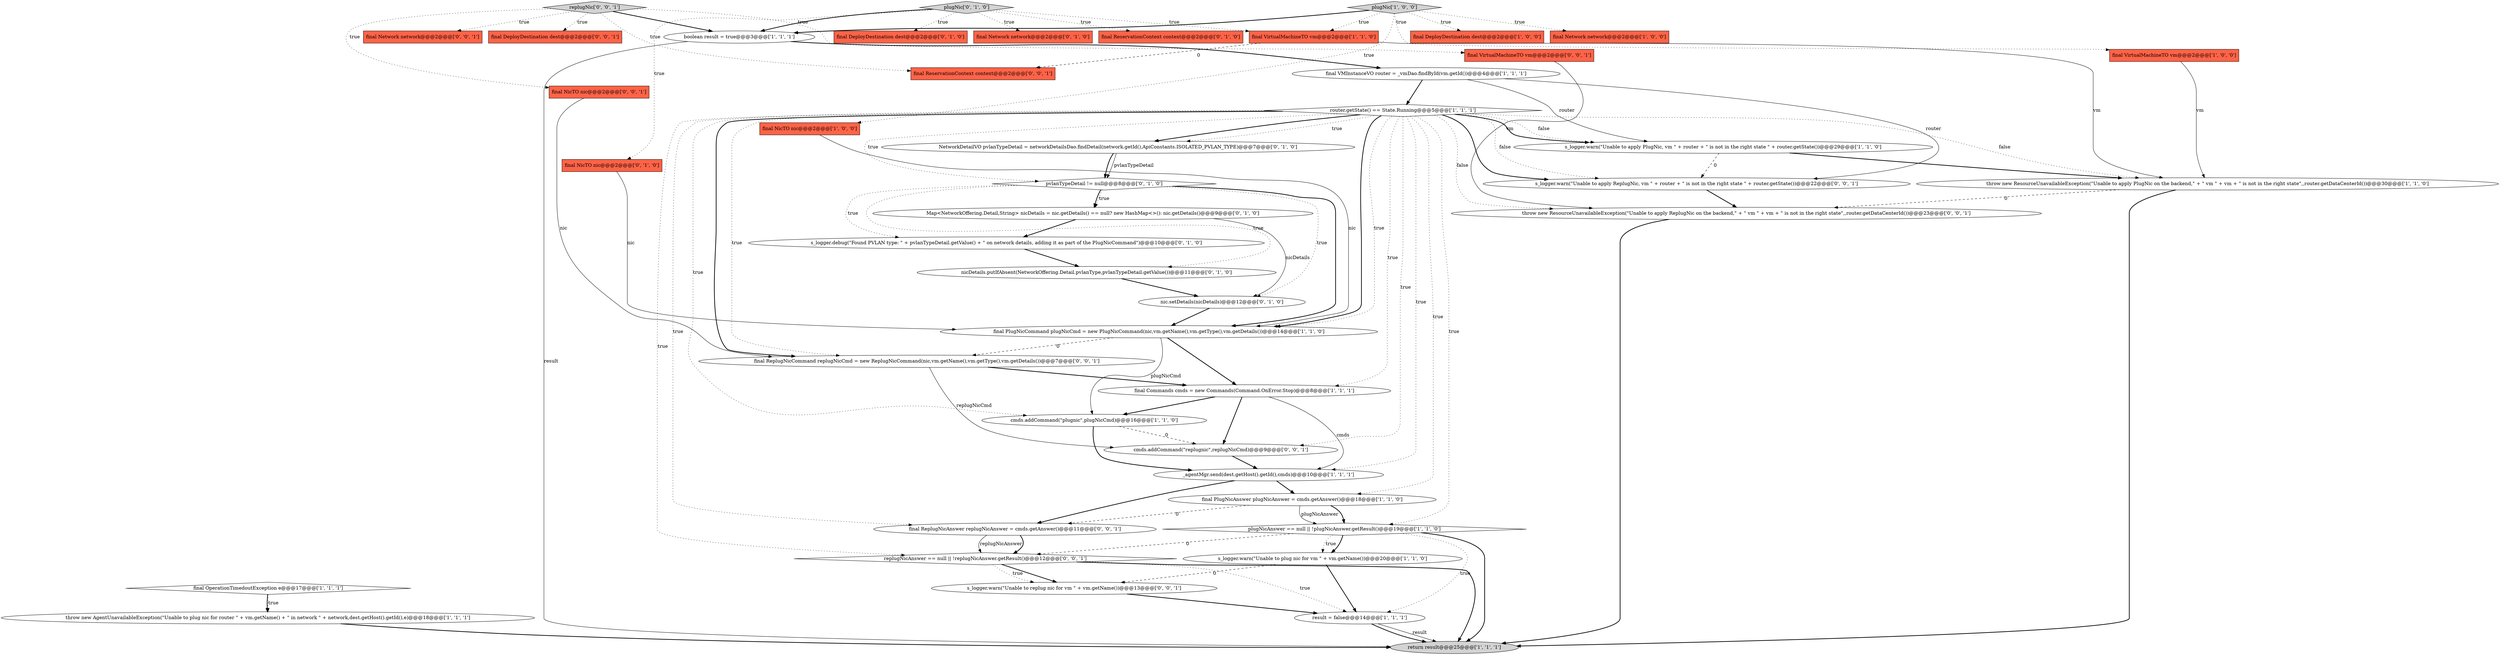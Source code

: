 digraph {
8 [style = filled, label = "router.getState() == State.Running@@@5@@@['1', '1', '1']", fillcolor = white, shape = diamond image = "AAA0AAABBB1BBB"];
16 [style = filled, label = "throw new AgentUnavailableException(\"Unable to plug nic for router \" + vm.getName() + \" in network \" + network,dest.getHost().getId(),e)@@@18@@@['1', '1', '1']", fillcolor = white, shape = ellipse image = "AAA0AAABBB1BBB"];
33 [style = filled, label = "s_logger.warn(\"Unable to replug nic for vm \" + vm.getName())@@@13@@@['0', '0', '1']", fillcolor = white, shape = ellipse image = "AAA0AAABBB3BBB"];
2 [style = filled, label = "final NicTO nic@@@2@@@['1', '0', '0']", fillcolor = tomato, shape = box image = "AAA0AAABBB1BBB"];
36 [style = filled, label = "final Network network@@@2@@@['0', '0', '1']", fillcolor = tomato, shape = box image = "AAA0AAABBB3BBB"];
23 [style = filled, label = "final DeployDestination dest@@@2@@@['0', '1', '0']", fillcolor = tomato, shape = box image = "AAA0AAABBB2BBB"];
37 [style = filled, label = "replugNicAnswer == null || !replugNicAnswer.getResult()@@@12@@@['0', '0', '1']", fillcolor = white, shape = diamond image = "AAA0AAABBB3BBB"];
14 [style = filled, label = "final OperationTimedoutException e@@@17@@@['1', '1', '1']", fillcolor = white, shape = diamond image = "AAA0AAABBB1BBB"];
35 [style = filled, label = "cmds.addCommand(\"replugnic\",replugNicCmd)@@@9@@@['0', '0', '1']", fillcolor = white, shape = ellipse image = "AAA0AAABBB3BBB"];
34 [style = filled, label = "replugNic['0', '0', '1']", fillcolor = lightgray, shape = diamond image = "AAA0AAABBB3BBB"];
24 [style = filled, label = "plugNic['0', '1', '0']", fillcolor = lightgray, shape = diamond image = "AAA0AAABBB2BBB"];
3 [style = filled, label = "final PlugNicCommand plugNicCmd = new PlugNicCommand(nic,vm.getName(),vm.getType(),vm.getDetails())@@@14@@@['1', '1', '0']", fillcolor = white, shape = ellipse image = "AAA0AAABBB1BBB"];
42 [style = filled, label = "final NicTO nic@@@2@@@['0', '0', '1']", fillcolor = tomato, shape = box image = "AAA0AAABBB3BBB"];
20 [style = filled, label = "throw new ResourceUnavailableException(\"Unable to apply PlugNic on the backend,\" + \" vm \" + vm + \" is not in the right state\",,router.getDataCenterId())@@@30@@@['1', '1', '0']", fillcolor = white, shape = ellipse image = "AAA0AAABBB1BBB"];
21 [style = filled, label = "return result@@@25@@@['1', '1', '1']", fillcolor = lightgray, shape = ellipse image = "AAA0AAABBB1BBB"];
28 [style = filled, label = "pvlanTypeDetail != null@@@8@@@['0', '1', '0']", fillcolor = white, shape = diamond image = "AAA1AAABBB2BBB"];
25 [style = filled, label = "NetworkDetailVO pvlanTypeDetail = networkDetailsDao.findDetail(network.getId(),ApiConstants.ISOLATED_PVLAN_TYPE)@@@7@@@['0', '1', '0']", fillcolor = white, shape = ellipse image = "AAA1AAABBB2BBB"];
18 [style = filled, label = "final VirtualMachineTO vm@@@2@@@['1', '1', '0']", fillcolor = tomato, shape = box image = "AAA0AAABBB1BBB"];
10 [style = filled, label = "cmds.addCommand(\"plugnic\",plugNicCmd)@@@16@@@['1', '1', '0']", fillcolor = white, shape = ellipse image = "AAA0AAABBB1BBB"];
29 [style = filled, label = "final Network network@@@2@@@['0', '1', '0']", fillcolor = tomato, shape = box image = "AAA0AAABBB2BBB"];
27 [style = filled, label = "final NicTO nic@@@2@@@['0', '1', '0']", fillcolor = tomato, shape = box image = "AAA0AAABBB2BBB"];
39 [style = filled, label = "final ReplugNicCommand replugNicCmd = new ReplugNicCommand(nic,vm.getName(),vm.getType(),vm.getDetails())@@@7@@@['0', '0', '1']", fillcolor = white, shape = ellipse image = "AAA0AAABBB3BBB"];
43 [style = filled, label = "final DeployDestination dest@@@2@@@['0', '0', '1']", fillcolor = tomato, shape = box image = "AAA0AAABBB3BBB"];
17 [style = filled, label = "plugNic['1', '0', '0']", fillcolor = lightgray, shape = diamond image = "AAA0AAABBB1BBB"];
5 [style = filled, label = "final DeployDestination dest@@@2@@@['1', '0', '0']", fillcolor = tomato, shape = box image = "AAA0AAABBB1BBB"];
41 [style = filled, label = "throw new ResourceUnavailableException(\"Unable to apply ReplugNic on the backend,\" + \" vm \" + vm + \" is not in the right state\",,router.getDataCenterId())@@@23@@@['0', '0', '1']", fillcolor = white, shape = ellipse image = "AAA0AAABBB3BBB"];
31 [style = filled, label = "Map<NetworkOffering.Detail,String> nicDetails = nic.getDetails() == null? new HashMap<>(): nic.getDetails()@@@9@@@['0', '1', '0']", fillcolor = white, shape = ellipse image = "AAA1AAABBB2BBB"];
38 [style = filled, label = "final VirtualMachineTO vm@@@2@@@['0', '0', '1']", fillcolor = tomato, shape = box image = "AAA0AAABBB3BBB"];
9 [style = filled, label = "final PlugNicAnswer plugNicAnswer = cmds.getAnswer()@@@18@@@['1', '1', '0']", fillcolor = white, shape = ellipse image = "AAA0AAABBB1BBB"];
45 [style = filled, label = "final ReservationContext context@@@2@@@['0', '0', '1']", fillcolor = tomato, shape = box image = "AAA0AAABBB3BBB"];
7 [style = filled, label = "boolean result = true@@@3@@@['1', '1', '1']", fillcolor = white, shape = ellipse image = "AAA0AAABBB1BBB"];
4 [style = filled, label = "s_logger.warn(\"Unable to apply PlugNic, vm \" + router + \" is not in the right state \" + router.getState())@@@29@@@['1', '1', '0']", fillcolor = white, shape = ellipse image = "AAA0AAABBB1BBB"];
11 [style = filled, label = "result = false@@@14@@@['1', '1', '1']", fillcolor = white, shape = ellipse image = "AAA0AAABBB1BBB"];
40 [style = filled, label = "final ReplugNicAnswer replugNicAnswer = cmds.getAnswer()@@@11@@@['0', '0', '1']", fillcolor = white, shape = ellipse image = "AAA0AAABBB3BBB"];
30 [style = filled, label = "nicDetails.putIfAbsent(NetworkOffering.Detail.pvlanType,pvlanTypeDetail.getValue())@@@11@@@['0', '1', '0']", fillcolor = white, shape = ellipse image = "AAA1AAABBB2BBB"];
19 [style = filled, label = "final Commands cmds = new Commands(Command.OnError.Stop)@@@8@@@['1', '1', '1']", fillcolor = white, shape = ellipse image = "AAA0AAABBB1BBB"];
26 [style = filled, label = "s_logger.debug(\"Found PVLAN type: \" + pvlanTypeDetail.getValue() + \" on network details, adding it as part of the PlugNicCommand\")@@@10@@@['0', '1', '0']", fillcolor = white, shape = ellipse image = "AAA1AAABBB2BBB"];
44 [style = filled, label = "s_logger.warn(\"Unable to apply ReplugNic, vm \" + router + \" is not in the right state \" + router.getState())@@@22@@@['0', '0', '1']", fillcolor = white, shape = ellipse image = "AAA0AAABBB3BBB"];
12 [style = filled, label = "plugNicAnswer == null || !plugNicAnswer.getResult()@@@19@@@['1', '1', '0']", fillcolor = white, shape = diamond image = "AAA0AAABBB1BBB"];
1 [style = filled, label = "final VMInstanceVO router = _vmDao.findById(vm.getId())@@@4@@@['1', '1', '1']", fillcolor = white, shape = ellipse image = "AAA0AAABBB1BBB"];
15 [style = filled, label = "_agentMgr.send(dest.getHost().getId(),cmds)@@@10@@@['1', '1', '1']", fillcolor = white, shape = ellipse image = "AAA0AAABBB1BBB"];
0 [style = filled, label = "final Network network@@@2@@@['1', '0', '0']", fillcolor = tomato, shape = box image = "AAA0AAABBB1BBB"];
6 [style = filled, label = "final VirtualMachineTO vm@@@2@@@['1', '0', '0']", fillcolor = tomato, shape = box image = "AAA0AAABBB1BBB"];
13 [style = filled, label = "s_logger.warn(\"Unable to plug nic for vm \" + vm.getName())@@@20@@@['1', '1', '0']", fillcolor = white, shape = ellipse image = "AAA0AAABBB1BBB"];
22 [style = filled, label = "final ReservationContext context@@@2@@@['0', '1', '0']", fillcolor = tomato, shape = box image = "AAA0AAABBB2BBB"];
32 [style = filled, label = "nic.setDetails(nicDetails)@@@12@@@['0', '1', '0']", fillcolor = white, shape = ellipse image = "AAA1AAABBB2BBB"];
28->3 [style = bold, label=""];
13->33 [style = dashed, label="0"];
17->0 [style = dotted, label="true"];
10->35 [style = dashed, label="0"];
28->31 [style = dotted, label="true"];
8->39 [style = bold, label=""];
37->33 [style = bold, label=""];
42->39 [style = solid, label="nic"];
8->19 [style = dotted, label="true"];
8->4 [style = dotted, label="false"];
24->22 [style = dotted, label="true"];
13->11 [style = bold, label=""];
25->28 [style = bold, label=""];
8->15 [style = dotted, label="true"];
8->20 [style = dotted, label="false"];
31->32 [style = solid, label="nicDetails"];
8->25 [style = bold, label=""];
44->41 [style = bold, label=""];
24->29 [style = dotted, label="true"];
41->21 [style = bold, label=""];
8->28 [style = dotted, label="true"];
10->15 [style = bold, label=""];
7->1 [style = bold, label=""];
34->45 [style = dotted, label="true"];
9->12 [style = bold, label=""];
17->18 [style = dotted, label="true"];
34->42 [style = dotted, label="true"];
38->41 [style = solid, label="vm"];
12->37 [style = dashed, label="0"];
15->9 [style = bold, label=""];
24->7 [style = bold, label=""];
28->26 [style = dotted, label="true"];
12->11 [style = dotted, label="true"];
33->11 [style = bold, label=""];
1->8 [style = bold, label=""];
1->4 [style = solid, label="router"];
8->25 [style = dotted, label="true"];
19->15 [style = solid, label="cmds"];
31->26 [style = bold, label=""];
9->12 [style = solid, label="plugNicAnswer"];
8->3 [style = bold, label=""];
12->13 [style = bold, label=""];
37->21 [style = bold, label=""];
8->39 [style = dotted, label="true"];
24->23 [style = dotted, label="true"];
17->2 [style = dotted, label="true"];
35->15 [style = bold, label=""];
34->43 [style = dotted, label="true"];
39->19 [style = bold, label=""];
17->5 [style = dotted, label="true"];
18->45 [style = dashed, label="0"];
9->40 [style = dashed, label="0"];
19->35 [style = bold, label=""];
20->41 [style = dashed, label="0"];
8->37 [style = dotted, label="true"];
8->10 [style = dotted, label="true"];
25->28 [style = solid, label="pvlanTypeDetail"];
8->40 [style = dotted, label="true"];
14->16 [style = bold, label=""];
15->40 [style = bold, label=""];
34->7 [style = bold, label=""];
1->44 [style = solid, label="router"];
37->11 [style = dotted, label="true"];
18->20 [style = solid, label="vm"];
11->21 [style = solid, label="result"];
30->32 [style = bold, label=""];
3->19 [style = bold, label=""];
37->33 [style = dotted, label="true"];
8->44 [style = bold, label=""];
8->41 [style = dotted, label="false"];
8->3 [style = dotted, label="true"];
39->35 [style = solid, label="replugNicCmd"];
17->7 [style = bold, label=""];
3->10 [style = solid, label="plugNicCmd"];
34->36 [style = dotted, label="true"];
24->18 [style = dotted, label="true"];
28->31 [style = bold, label=""];
34->38 [style = dotted, label="true"];
4->44 [style = dashed, label="0"];
19->10 [style = bold, label=""];
11->21 [style = bold, label=""];
8->4 [style = bold, label=""];
3->39 [style = dashed, label="0"];
2->3 [style = solid, label="nic"];
40->37 [style = solid, label="replugNicAnswer"];
7->21 [style = solid, label="result"];
12->21 [style = bold, label=""];
12->13 [style = dotted, label="true"];
14->16 [style = dotted, label="true"];
4->20 [style = bold, label=""];
28->30 [style = dotted, label="true"];
20->21 [style = bold, label=""];
16->21 [style = bold, label=""];
8->35 [style = dotted, label="true"];
8->44 [style = dotted, label="false"];
32->3 [style = bold, label=""];
40->37 [style = bold, label=""];
17->6 [style = dotted, label="true"];
6->20 [style = solid, label="vm"];
24->27 [style = dotted, label="true"];
28->32 [style = dotted, label="true"];
27->3 [style = solid, label="nic"];
26->30 [style = bold, label=""];
8->12 [style = dotted, label="true"];
8->9 [style = dotted, label="true"];
}
